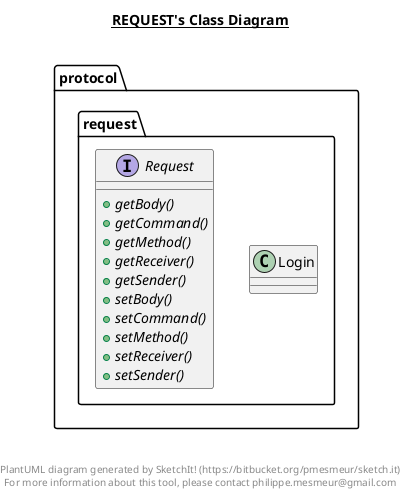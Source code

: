 @startuml

title __REQUEST's Class Diagram__\n

  namespace protocol {
    namespace request {
      class protocol.request.Login {
      }
    }
  }
  

  namespace protocol {
    namespace request {
      interface protocol.request.Request {
          {abstract} + getBody()
          {abstract} + getCommand()
          {abstract} + getMethod()
          {abstract} + getReceiver()
          {abstract} + getSender()
          {abstract} + setBody()
          {abstract} + setCommand()
          {abstract} + setMethod()
          {abstract} + setReceiver()
          {abstract} + setSender()
      }
    }
  }
  



right footer


PlantUML diagram generated by SketchIt! (https://bitbucket.org/pmesmeur/sketch.it)
For more information about this tool, please contact philippe.mesmeur@gmail.com
endfooter

@enduml
